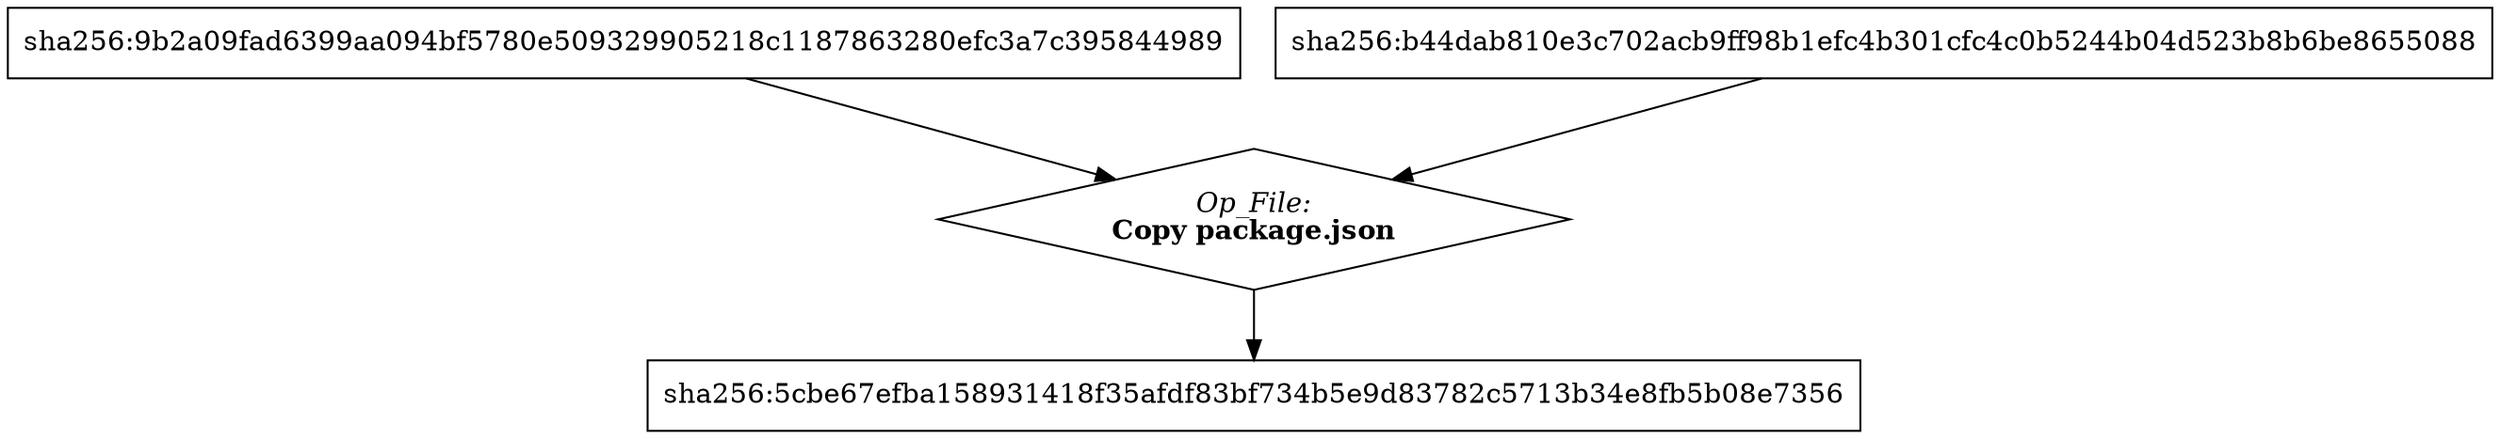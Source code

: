 digraph llbgraph {
"layer_sha256:5cbe67efba158931418f35afdf83bf734b5e9d83782c5713b34e8fb5b08e7356" [label="sha256:5cbe67efba158931418f35afdf83bf734b5e9d83782c5713b34e8fb5b08e7356",shape="box",style="",fillcolor=""]
"layer_sha256:9b2a09fad6399aa094bf5780e509329905218c1187863280efc3a7c395844989" [label="sha256:9b2a09fad6399aa094bf5780e509329905218c1187863280efc3a7c395844989",shape="box",style="",fillcolor=""]
"layer_sha256:b44dab810e3c702acb9ff98b1efc4b301cfc4c0b5244b04d523b8b6be8655088" [label="sha256:b44dab810e3c702acb9ff98b1efc4b301cfc4c0b5244b04d523b8b6be8655088",shape="box",style="",fillcolor=""]
"op_sha256:5cbe67efba158931418f35afdf83bf734b5e9d83782c5713b34e8fb5b08e7356_op0" [label=<<I>Op_File:</I><BR/><B>Copy package.json</B>>,shape="diamond",style="",fillcolor=""]
"op_sha256:5cbe67efba158931418f35afdf83bf734b5e9d83782c5713b34e8fb5b08e7356_op0" -> "layer_sha256:5cbe67efba158931418f35afdf83bf734b5e9d83782c5713b34e8fb5b08e7356" [label=""]
"layer_sha256:b44dab810e3c702acb9ff98b1efc4b301cfc4c0b5244b04d523b8b6be8655088" -> "op_sha256:5cbe67efba158931418f35afdf83bf734b5e9d83782c5713b34e8fb5b08e7356_op0" [label=""]
"layer_sha256:9b2a09fad6399aa094bf5780e509329905218c1187863280efc3a7c395844989" -> "op_sha256:5cbe67efba158931418f35afdf83bf734b5e9d83782c5713b34e8fb5b08e7356_op0" [label=""]
}